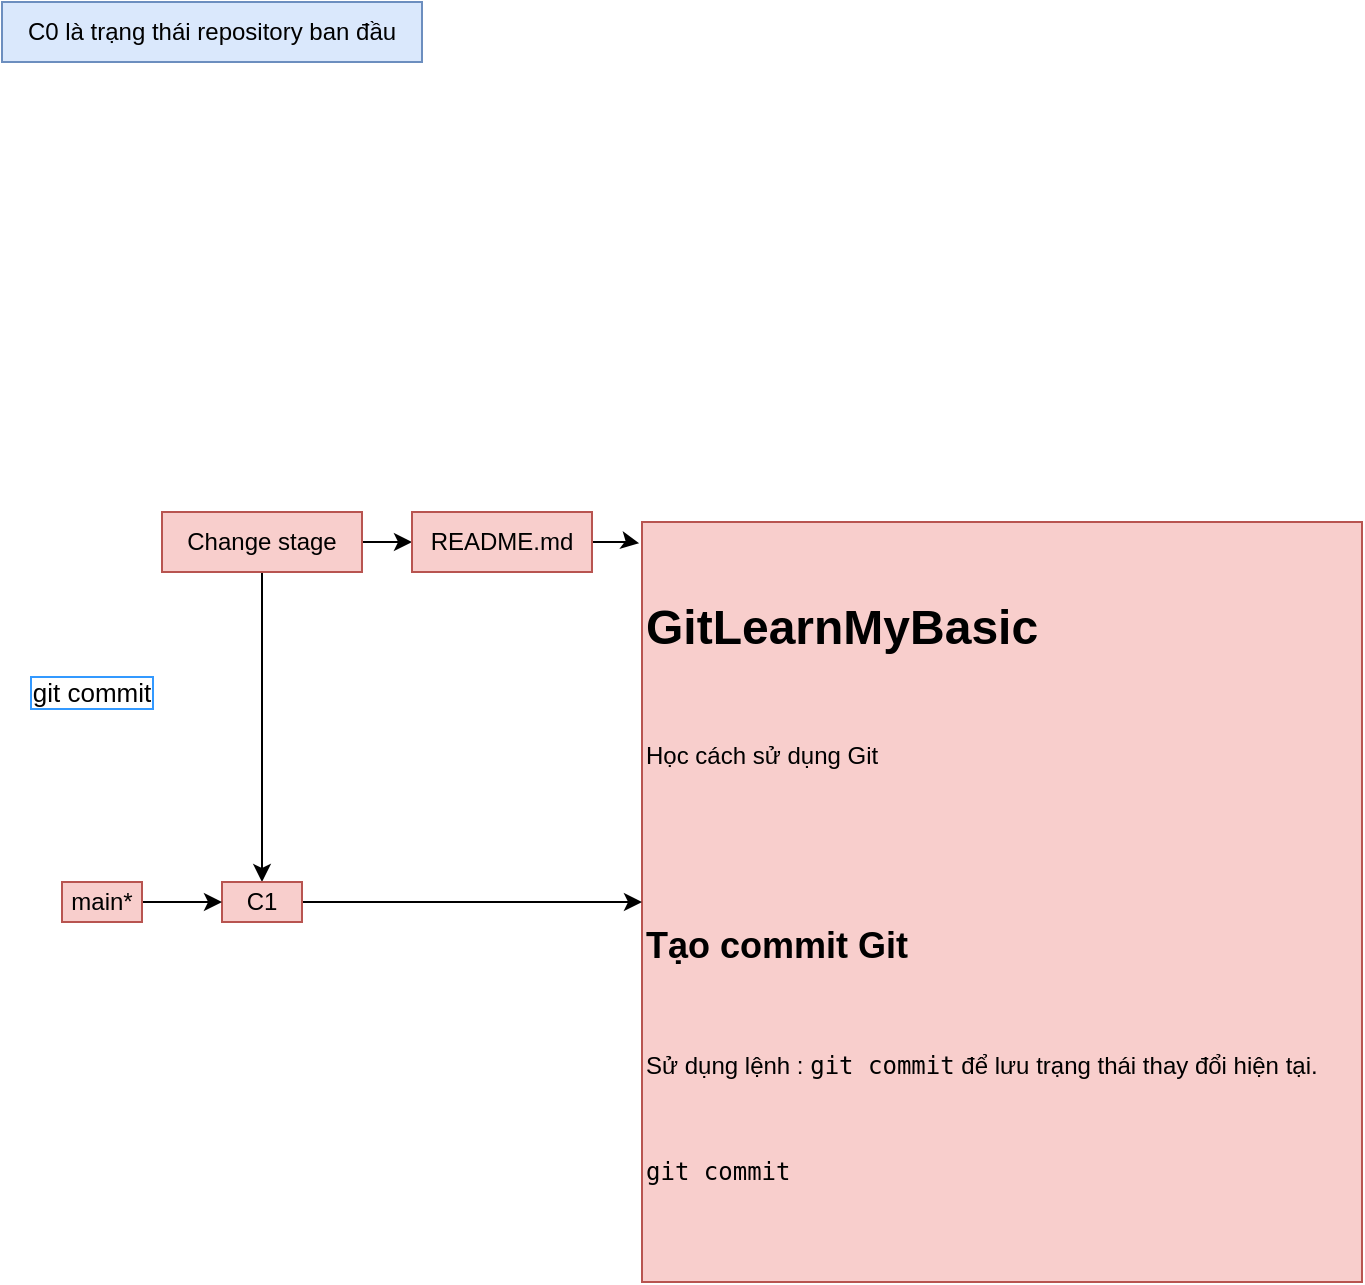 <mxfile version="21.6.5" type="device" pages="2">
  <diagram id="TwFclFMJ9xaS21A_0iCj" name="Follow">
    <mxGraphModel dx="655" dy="455" grid="1" gridSize="10" guides="1" tooltips="1" connect="1" arrows="1" fold="1" page="1" pageScale="1" pageWidth="827" pageHeight="1169" math="0" shadow="0">
      <root>
        <mxCell id="0" />
        <mxCell id="0FaFJFfD3TxU9oFDaxpp-23" value="start" style="locked=1;" parent="0" />
        <UserObject label="C0 là trạng thái repository ban đầu" link="data:action/json,{   &quot;actions&quot;: [     {       &quot;toggle&quot;: {         &quot;cells&quot;: [           &quot;createfilemdID&quot;         ]       }     }   ] }" id="0FaFJFfD3TxU9oFDaxpp-31">
          <mxCell style="text;html=1;strokeColor=#6c8ebf;fillColor=#dae8fc;align=center;verticalAlign=middle;whiteSpace=wrap;rounded=0;" vertex="1" parent="0FaFJFfD3TxU9oFDaxpp-23">
            <mxGeometry x="40" y="90" width="210" height="30" as="geometry" />
          </mxCell>
        </UserObject>
        <mxCell id="1" style="" parent="0" visible="0" />
        <mxCell id="0FaFJFfD3TxU9oFDaxpp-3" value="" style="edgeStyle=orthogonalEdgeStyle;rounded=0;orthogonalLoop=1;jettySize=auto;html=1;" edge="1" parent="1" source="2" target="0FaFJFfD3TxU9oFDaxpp-2">
          <mxGeometry relative="1" as="geometry" />
        </mxCell>
        <mxCell id="2" value="C0" style="text;html=1;strokeColor=#b85450;fillColor=#f8cecc;align=center;verticalAlign=middle;whiteSpace=wrap;rounded=0;" parent="1" vertex="1">
          <mxGeometry x="150" y="140" width="40" height="20" as="geometry" />
        </mxCell>
        <mxCell id="0FaFJFfD3TxU9oFDaxpp-5" value="" style="edgeStyle=orthogonalEdgeStyle;rounded=0;orthogonalLoop=1;jettySize=auto;html=1;" edge="1" parent="1" source="0FaFJFfD3TxU9oFDaxpp-2" target="0FaFJFfD3TxU9oFDaxpp-4">
          <mxGeometry relative="1" as="geometry" />
        </mxCell>
        <mxCell id="0FaFJFfD3TxU9oFDaxpp-2" value="README.md" style="text;html=1;strokeColor=#b85450;fillColor=#f8cecc;align=center;verticalAlign=middle;whiteSpace=wrap;rounded=0;" vertex="1" parent="1">
          <mxGeometry x="245" y="135" width="90" height="30" as="geometry" />
        </mxCell>
        <mxCell id="0FaFJFfD3TxU9oFDaxpp-4" value="&#xa;&lt;h1 dir=&quot;auto&quot; tabindex=&quot;-1&quot;&gt;GitLearnMyBasic&lt;/h1&gt;&#xa;&lt;p dir=&quot;auto&quot;&gt;Học cách sử dụng Git&lt;/p&gt;&#xa;&#xa;" style="text;html=1;strokeColor=#b85450;fillColor=#f8cecc;align=left;verticalAlign=middle;whiteSpace=wrap;rounded=0;" vertex="1" parent="1">
          <mxGeometry x="350" y="65" width="220" height="170" as="geometry" />
        </mxCell>
        <mxCell id="0FaFJFfD3TxU9oFDaxpp-13" value="git commit" style="text;html=1;strokeColor=none;fillColor=none;align=center;verticalAlign=middle;whiteSpace=wrap;rounded=0;labelBorderColor=#3399FF;fontSize=13;strokeWidth=1;" vertex="1" parent="1">
          <mxGeometry x="40" y="420" width="90" height="30" as="geometry" />
        </mxCell>
        <mxCell id="0FaFJFfD3TxU9oFDaxpp-17" value="C1" style="text;html=1;strokeColor=#b85450;fillColor=#f8cecc;align=center;verticalAlign=middle;whiteSpace=wrap;rounded=0;" vertex="1" parent="1">
          <mxGeometry x="150" y="524" width="40" height="20" as="geometry" />
        </mxCell>
        <mxCell id="createfilemdID" value="creat file md" style="locked=1;" visible="0" parent="0" />
        <mxCell id="0FaFJFfD3TxU9oFDaxpp-36" value="" style="edgeStyle=orthogonalEdgeStyle;rounded=0;orthogonalLoop=1;jettySize=auto;html=1;" edge="1" parent="createfilemdID" source="0FaFJFfD3TxU9oFDaxpp-37" target="0FaFJFfD3TxU9oFDaxpp-39">
          <mxGeometry relative="1" as="geometry" />
        </mxCell>
        <mxCell id="0FaFJFfD3TxU9oFDaxpp-37" value="C0" style="text;html=1;strokeColor=#b85450;fillColor=#f8cecc;align=center;verticalAlign=middle;whiteSpace=wrap;rounded=0;" vertex="1" parent="createfilemdID">
          <mxGeometry x="150" y="140" width="40" height="20" as="geometry" />
        </mxCell>
        <mxCell id="0FaFJFfD3TxU9oFDaxpp-38" value="" style="edgeStyle=orthogonalEdgeStyle;rounded=0;orthogonalLoop=1;jettySize=auto;html=1;" edge="1" parent="createfilemdID" source="0FaFJFfD3TxU9oFDaxpp-39" target="0FaFJFfD3TxU9oFDaxpp-40">
          <mxGeometry relative="1" as="geometry" />
        </mxCell>
        <mxCell id="0FaFJFfD3TxU9oFDaxpp-39" value="README.md" style="text;html=1;strokeColor=#b85450;fillColor=#f8cecc;align=center;verticalAlign=middle;whiteSpace=wrap;rounded=0;" vertex="1" parent="createfilemdID">
          <mxGeometry x="245" y="135" width="90" height="30" as="geometry" />
        </mxCell>
        <mxCell id="0FaFJFfD3TxU9oFDaxpp-40" value="&#xa;&lt;h1 dir=&quot;auto&quot; tabindex=&quot;-1&quot;&gt;GitLearnMyBasic&lt;/h1&gt;&#xa;&lt;p dir=&quot;auto&quot;&gt;Học cách sử dụng Git&lt;/p&gt;&#xa;&#xa;" style="text;html=1;strokeColor=#b85450;fillColor=#f8cecc;align=left;verticalAlign=middle;whiteSpace=wrap;rounded=0;" vertex="1" parent="createfilemdID">
          <mxGeometry x="350" y="65" width="220" height="170" as="geometry" />
        </mxCell>
        <UserObject label="Thay đổi nội dung file README.md" link="data:action/json,{   &quot;actions&quot;: [     {       &quot;toggle&quot;: {         &quot;cells&quot;: [           &quot;gitcommitID&quot;         ]       }     }   ] }" id="0FaFJFfD3TxU9oFDaxpp-42">
          <mxCell style="text;html=1;strokeColor=#6c8ebf;fillColor=#dae8fc;align=center;verticalAlign=middle;whiteSpace=wrap;rounded=0;" vertex="1" parent="createfilemdID">
            <mxGeometry x="40" y="290" width="210" height="30" as="geometry" />
          </mxCell>
        </UserObject>
        <object label="git commit" id="gitcommitID">
          <mxCell style="" visible="0" parent="0" />
        </object>
        <mxCell id="0FaFJFfD3TxU9oFDaxpp-8" value="" style="edgeStyle=orthogonalEdgeStyle;rounded=0;orthogonalLoop=1;jettySize=auto;html=1;" edge="1" parent="gitcommitID" source="0FaFJFfD3TxU9oFDaxpp-9" target="0FaFJFfD3TxU9oFDaxpp-11">
          <mxGeometry relative="1" as="geometry" />
        </mxCell>
        <mxCell id="0FaFJFfD3TxU9oFDaxpp-18" style="edgeStyle=orthogonalEdgeStyle;rounded=0;orthogonalLoop=1;jettySize=auto;html=1;exitX=0.5;exitY=1;exitDx=0;exitDy=0;entryX=0.5;entryY=0;entryDx=0;entryDy=0;" edge="1" parent="gitcommitID" source="0FaFJFfD3TxU9oFDaxpp-9" target="0FaFJFfD3TxU9oFDaxpp-17">
          <mxGeometry relative="1" as="geometry" />
        </mxCell>
        <mxCell id="0FaFJFfD3TxU9oFDaxpp-10" value="" style="edgeStyle=orthogonalEdgeStyle;rounded=0;orthogonalLoop=1;jettySize=auto;html=1;entryX=-0.004;entryY=0.028;entryDx=0;entryDy=0;entryPerimeter=0;" edge="1" parent="gitcommitID" source="0FaFJFfD3TxU9oFDaxpp-11" target="0FaFJFfD3TxU9oFDaxpp-12">
          <mxGeometry relative="1" as="geometry" />
        </mxCell>
        <mxCell id="0FaFJFfD3TxU9oFDaxpp-11" value="README.md" style="text;html=1;strokeColor=#b85450;fillColor=#f8cecc;align=center;verticalAlign=middle;whiteSpace=wrap;rounded=0;" vertex="1" parent="gitcommitID">
          <mxGeometry x="245" y="345" width="90" height="30" as="geometry" />
        </mxCell>
        <mxCell id="0FaFJFfD3TxU9oFDaxpp-12" value="&#xa;&lt;h1 dir=&quot;auto&quot; tabindex=&quot;-1&quot;&gt;GitLearnMyBasic&lt;/h1&gt;&#xa;&lt;p dir=&quot;auto&quot;&gt;Học cách sử dụng Git&lt;/p&gt;&#xa;&lt;h2 dir=&quot;auto&quot; tabindex=&quot;-1&quot;&gt;&lt;a href=&quot;https://github.com/coibaka/GitLearnMyBasic/tree/main#tạo-commit-git&quot; tabindex=&quot;-1&quot; aria-hidden=&quot;true&quot; class=&quot;anchor&quot; id=&quot;user-content-tạo-commit-git&quot;&gt;&lt;svg aria-hidden=&quot;true&quot; height=&quot;16&quot; width=&quot;16&quot; version=&quot;1.1&quot; viewBox=&quot;0 0 16 16&quot; class=&quot;octicon octicon-link&quot;&gt;&lt;/svg&gt;&lt;/a&gt;&lt;/h2&gt;&lt;h2 dir=&quot;auto&quot; tabindex=&quot;-1&quot;&gt;Tạo commit Git&lt;/h2&gt;&#xa;&lt;p dir=&quot;auto&quot;&gt;Sử dụng lệnh : &lt;code&gt;git commit&lt;/code&gt; để lưu trạng thái thay đổi hiện tại.&lt;/p&gt;&#xa;&lt;div class=&quot;snippet-clipboard-content notranslate position-relative overflow-auto&quot;&gt;&lt;pre class=&quot;notranslate&quot; lang=&quot;git&quot;&gt;&lt;code&gt;git commit&#xa;&lt;/code&gt;&lt;/pre&gt;&lt;/div&gt;&#xa;&#xa;" style="text;html=1;strokeColor=#b85450;fillColor=#f8cecc;align=left;verticalAlign=middle;whiteSpace=wrap;rounded=0;" vertex="1" parent="gitcommitID">
          <mxGeometry x="360" y="350" width="360" height="380" as="geometry" />
        </mxCell>
        <mxCell id="0FaFJFfD3TxU9oFDaxpp-14" style="edgeStyle=orthogonalEdgeStyle;rounded=0;orthogonalLoop=1;jettySize=auto;html=1;exitX=0.5;exitY=1;exitDx=0;exitDy=0;" edge="1" parent="gitcommitID" source="0FaFJFfD3TxU9oFDaxpp-4" target="0FaFJFfD3TxU9oFDaxpp-12">
          <mxGeometry relative="1" as="geometry" />
        </mxCell>
        <mxCell id="0FaFJFfD3TxU9oFDaxpp-16" style="edgeStyle=orthogonalEdgeStyle;rounded=0;orthogonalLoop=1;jettySize=auto;html=1;exitX=0.5;exitY=1;exitDx=0;exitDy=0;entryX=0.5;entryY=0;entryDx=0;entryDy=0;" edge="1" parent="gitcommitID" source="2" target="0FaFJFfD3TxU9oFDaxpp-9">
          <mxGeometry relative="1" as="geometry" />
        </mxCell>
        <mxCell id="0FaFJFfD3TxU9oFDaxpp-20" style="edgeStyle=orthogonalEdgeStyle;rounded=0;orthogonalLoop=1;jettySize=auto;html=1;exitX=1;exitY=0.5;exitDx=0;exitDy=0;entryX=-0.002;entryY=0.483;entryDx=0;entryDy=0;entryPerimeter=0;" edge="1" parent="gitcommitID" source="0FaFJFfD3TxU9oFDaxpp-17" target="0FaFJFfD3TxU9oFDaxpp-12">
          <mxGeometry relative="1" as="geometry" />
        </mxCell>
        <mxCell id="0FaFJFfD3TxU9oFDaxpp-9" value="Change stage" style="text;html=1;strokeColor=#b85450;fillColor=#f8cecc;align=center;verticalAlign=middle;whiteSpace=wrap;rounded=0;" vertex="1" parent="gitcommitID">
          <mxGeometry x="120" y="345" width="100" height="30" as="geometry" />
        </mxCell>
        <mxCell id="0FaFJFfD3TxU9oFDaxpp-29" value="git commit" style="text;html=1;strokeColor=none;fillColor=none;align=center;verticalAlign=middle;whiteSpace=wrap;rounded=0;labelBorderColor=#3399FF;fontSize=13;strokeWidth=1;" vertex="1" parent="gitcommitID">
          <mxGeometry x="40" y="420" width="90" height="30" as="geometry" />
        </mxCell>
        <mxCell id="0FaFJFfD3TxU9oFDaxpp-43" value="git status first commit" parent="0" />
        <mxCell id="0FaFJFfD3TxU9oFDaxpp-44" value="" style="edgeStyle=orthogonalEdgeStyle;rounded=0;orthogonalLoop=1;jettySize=auto;html=1;" edge="1" parent="0FaFJFfD3TxU9oFDaxpp-43" source="0FaFJFfD3TxU9oFDaxpp-52" target="0FaFJFfD3TxU9oFDaxpp-47">
          <mxGeometry relative="1" as="geometry" />
        </mxCell>
        <mxCell id="0FaFJFfD3TxU9oFDaxpp-45" style="edgeStyle=orthogonalEdgeStyle;rounded=0;orthogonalLoop=1;jettySize=auto;html=1;exitX=0.5;exitY=1;exitDx=0;exitDy=0;entryX=0.5;entryY=0;entryDx=0;entryDy=0;" edge="1" parent="0FaFJFfD3TxU9oFDaxpp-43" source="0FaFJFfD3TxU9oFDaxpp-52">
          <mxGeometry relative="1" as="geometry" />
        </mxCell>
        <mxCell id="0FaFJFfD3TxU9oFDaxpp-46" value="" style="edgeStyle=orthogonalEdgeStyle;rounded=0;orthogonalLoop=1;jettySize=auto;html=1;entryX=-0.004;entryY=0.028;entryDx=0;entryDy=0;entryPerimeter=0;" edge="1" parent="0FaFJFfD3TxU9oFDaxpp-43" source="0FaFJFfD3TxU9oFDaxpp-47" target="0FaFJFfD3TxU9oFDaxpp-48">
          <mxGeometry relative="1" as="geometry" />
        </mxCell>
        <mxCell id="0FaFJFfD3TxU9oFDaxpp-47" value="README.md" style="text;html=1;strokeColor=#b85450;fillColor=#f8cecc;align=center;verticalAlign=middle;whiteSpace=wrap;rounded=0;" vertex="1" parent="0FaFJFfD3TxU9oFDaxpp-43">
          <mxGeometry x="245" y="345" width="90" height="30" as="geometry" />
        </mxCell>
        <mxCell id="0FaFJFfD3TxU9oFDaxpp-48" value="&#xa;&lt;h1 dir=&quot;auto&quot; tabindex=&quot;-1&quot;&gt;GitLearnMyBasic&lt;/h1&gt;&#xa;&lt;p dir=&quot;auto&quot;&gt;Học cách sử dụng Git&lt;/p&gt;&#xa;&lt;h2 dir=&quot;auto&quot; tabindex=&quot;-1&quot;&gt;&lt;a href=&quot;https://github.com/coibaka/GitLearnMyBasic/tree/main#tạo-commit-git&quot; tabindex=&quot;-1&quot; aria-hidden=&quot;true&quot; class=&quot;anchor&quot; id=&quot;user-content-tạo-commit-git&quot;&gt;&lt;svg aria-hidden=&quot;true&quot; height=&quot;16&quot; width=&quot;16&quot; version=&quot;1.1&quot; viewBox=&quot;0 0 16 16&quot; class=&quot;octicon octicon-link&quot;&gt;&lt;/svg&gt;&lt;/a&gt;&lt;/h2&gt;&lt;h2 dir=&quot;auto&quot; tabindex=&quot;-1&quot;&gt;Tạo commit Git&lt;/h2&gt;&#xa;&lt;p dir=&quot;auto&quot;&gt;Sử dụng lệnh : &lt;code&gt;git commit&lt;/code&gt; để lưu trạng thái thay đổi hiện tại.&lt;/p&gt;&#xa;&lt;div class=&quot;snippet-clipboard-content notranslate position-relative overflow-auto&quot;&gt;&lt;pre class=&quot;notranslate&quot; lang=&quot;git&quot;&gt;&lt;code&gt;git commit&#xa;&lt;/code&gt;&lt;/pre&gt;&lt;/div&gt;&#xa;&#xa;" style="text;html=1;strokeColor=#b85450;fillColor=#f8cecc;align=left;verticalAlign=middle;whiteSpace=wrap;rounded=0;" vertex="1" parent="0FaFJFfD3TxU9oFDaxpp-43">
          <mxGeometry x="360" y="350" width="360" height="380" as="geometry" />
        </mxCell>
        <mxCell id="0FaFJFfD3TxU9oFDaxpp-49" style="edgeStyle=orthogonalEdgeStyle;rounded=0;orthogonalLoop=1;jettySize=auto;html=1;exitX=0.5;exitY=1;exitDx=0;exitDy=0;" edge="1" parent="0FaFJFfD3TxU9oFDaxpp-43" target="0FaFJFfD3TxU9oFDaxpp-48">
          <mxGeometry relative="1" as="geometry" />
        </mxCell>
        <mxCell id="0FaFJFfD3TxU9oFDaxpp-50" style="edgeStyle=orthogonalEdgeStyle;rounded=0;orthogonalLoop=1;jettySize=auto;html=1;exitX=0.5;exitY=1;exitDx=0;exitDy=0;entryX=0.5;entryY=0;entryDx=0;entryDy=0;" edge="1" parent="0FaFJFfD3TxU9oFDaxpp-43" target="0FaFJFfD3TxU9oFDaxpp-52">
          <mxGeometry relative="1" as="geometry" />
        </mxCell>
        <mxCell id="0FaFJFfD3TxU9oFDaxpp-51" style="edgeStyle=orthogonalEdgeStyle;rounded=0;orthogonalLoop=1;jettySize=auto;html=1;exitX=1;exitY=0.5;exitDx=0;exitDy=0;entryX=-0.002;entryY=0.483;entryDx=0;entryDy=0;entryPerimeter=0;" edge="1" parent="0FaFJFfD3TxU9oFDaxpp-43" target="0FaFJFfD3TxU9oFDaxpp-48">
          <mxGeometry relative="1" as="geometry" />
        </mxCell>
        <mxCell id="0FaFJFfD3TxU9oFDaxpp-56" style="edgeStyle=orthogonalEdgeStyle;rounded=0;orthogonalLoop=1;jettySize=auto;html=1;entryX=0.5;entryY=0;entryDx=0;entryDy=0;" edge="1" parent="0FaFJFfD3TxU9oFDaxpp-43" source="0FaFJFfD3TxU9oFDaxpp-52" target="0FaFJFfD3TxU9oFDaxpp-54">
          <mxGeometry relative="1" as="geometry" />
        </mxCell>
        <mxCell id="0FaFJFfD3TxU9oFDaxpp-52" value="Change stage" style="text;html=1;strokeColor=#b85450;fillColor=#f8cecc;align=center;verticalAlign=middle;whiteSpace=wrap;rounded=0;" vertex="1" parent="0FaFJFfD3TxU9oFDaxpp-43">
          <mxGeometry x="120" y="345" width="100" height="30" as="geometry" />
        </mxCell>
        <mxCell id="0FaFJFfD3TxU9oFDaxpp-53" value="git commit" style="text;html=1;strokeColor=none;fillColor=none;align=center;verticalAlign=middle;whiteSpace=wrap;rounded=0;labelBorderColor=#3399FF;fontSize=13;strokeWidth=1;" vertex="1" parent="0FaFJFfD3TxU9oFDaxpp-43">
          <mxGeometry x="40" y="420" width="90" height="30" as="geometry" />
        </mxCell>
        <mxCell id="0FaFJFfD3TxU9oFDaxpp-55" style="edgeStyle=orthogonalEdgeStyle;rounded=0;orthogonalLoop=1;jettySize=auto;html=1;entryX=0;entryY=0.5;entryDx=0;entryDy=0;" edge="1" parent="0FaFJFfD3TxU9oFDaxpp-43" source="0FaFJFfD3TxU9oFDaxpp-54" target="0FaFJFfD3TxU9oFDaxpp-48">
          <mxGeometry relative="1" as="geometry" />
        </mxCell>
        <mxCell id="0FaFJFfD3TxU9oFDaxpp-54" value="C1" style="text;html=1;strokeColor=#b85450;fillColor=#f8cecc;align=center;verticalAlign=middle;whiteSpace=wrap;rounded=0;" vertex="1" parent="0FaFJFfD3TxU9oFDaxpp-43">
          <mxGeometry x="150" y="530" width="40" height="20" as="geometry" />
        </mxCell>
        <mxCell id="0FaFJFfD3TxU9oFDaxpp-60" style="edgeStyle=orthogonalEdgeStyle;rounded=0;orthogonalLoop=1;jettySize=auto;html=1;exitX=1;exitY=0.5;exitDx=0;exitDy=0;entryX=0;entryY=0.5;entryDx=0;entryDy=0;" edge="1" parent="0FaFJFfD3TxU9oFDaxpp-43" source="0FaFJFfD3TxU9oFDaxpp-57" target="0FaFJFfD3TxU9oFDaxpp-54">
          <mxGeometry relative="1" as="geometry" />
        </mxCell>
        <mxCell id="0FaFJFfD3TxU9oFDaxpp-57" value="main*" style="text;html=1;strokeColor=#b85450;fillColor=#f8cecc;align=center;verticalAlign=middle;whiteSpace=wrap;rounded=0;" vertex="1" parent="0FaFJFfD3TxU9oFDaxpp-43">
          <mxGeometry x="70" y="530" width="40" height="20" as="geometry" />
        </mxCell>
      </root>
    </mxGraphModel>
  </diagram>
  <diagram id="K4OjnvBI7X-LpvpeGaA9" name="Trang-2">
    <mxGraphModel dx="655" dy="455" grid="1" gridSize="10" guides="1" tooltips="1" connect="1" arrows="1" fold="1" page="1" pageScale="1" pageWidth="1169" pageHeight="827" math="0" shadow="0">
      <root>
        <mxCell id="0" />
        <mxCell id="1" parent="0" />
      </root>
    </mxGraphModel>
  </diagram>
</mxfile>
